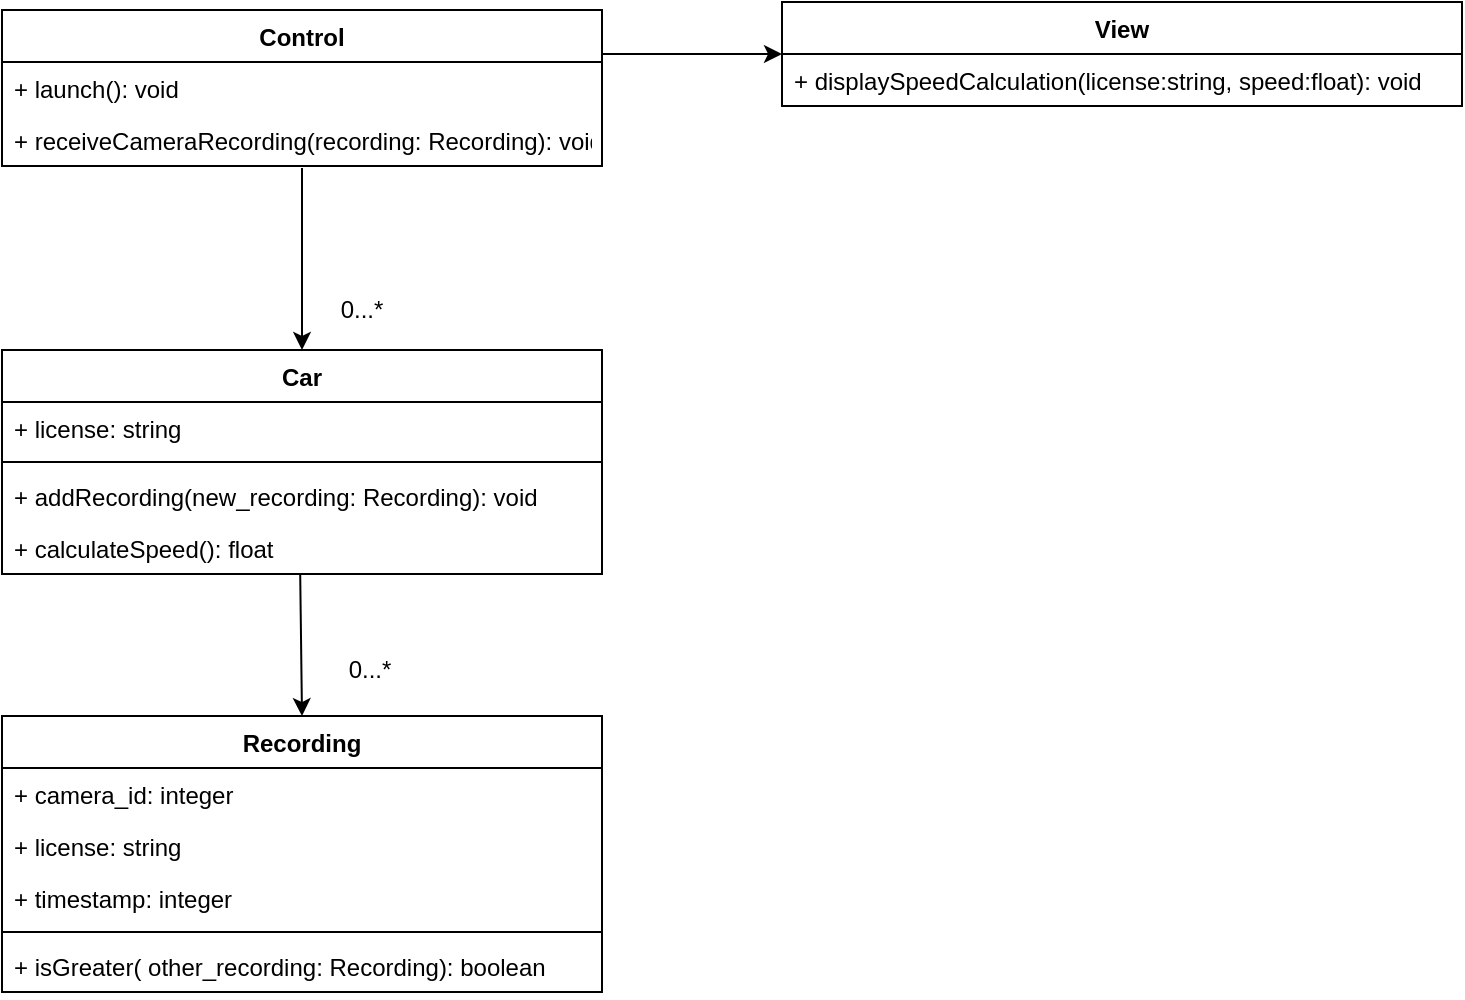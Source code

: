 <mxfile version="13.5.8" type="device"><diagram id="C5RBs43oDa-KdzZeNtuy" name="Page-1"><mxGraphModel dx="946" dy="589" grid="1" gridSize="10" guides="1" tooltips="1" connect="1" arrows="1" fold="1" page="1" pageScale="1" pageWidth="827" pageHeight="1169" math="0" shadow="0"><root><mxCell id="WIyWlLk6GJQsqaUBKTNV-0"/><mxCell id="WIyWlLk6GJQsqaUBKTNV-1" parent="WIyWlLk6GJQsqaUBKTNV-0"/><mxCell id="jZSQULSrJFv9T81PRosH-0" value="Control" style="swimlane;fontStyle=1;align=center;verticalAlign=top;childLayout=stackLayout;horizontal=1;startSize=26;horizontalStack=0;resizeParent=1;resizeParentMax=0;resizeLast=0;collapsible=1;marginBottom=0;" vertex="1" parent="WIyWlLk6GJQsqaUBKTNV-1"><mxGeometry x="150" y="150" width="300" height="78" as="geometry"/></mxCell><mxCell id="jZSQULSrJFv9T81PRosH-28" value="+ launch(): void" style="text;strokeColor=none;fillColor=none;align=left;verticalAlign=top;spacingLeft=4;spacingRight=4;overflow=hidden;rotatable=0;points=[[0,0.5],[1,0.5]];portConstraint=eastwest;" vertex="1" parent="jZSQULSrJFv9T81PRosH-0"><mxGeometry y="26" width="300" height="26" as="geometry"/></mxCell><mxCell id="jZSQULSrJFv9T81PRosH-3" value="+ receiveCameraRecording(recording: Recording): void" style="text;strokeColor=none;fillColor=none;align=left;verticalAlign=top;spacingLeft=4;spacingRight=4;overflow=hidden;rotatable=0;points=[[0,0.5],[1,0.5]];portConstraint=eastwest;" vertex="1" parent="jZSQULSrJFv9T81PRosH-0"><mxGeometry y="52" width="300" height="26" as="geometry"/></mxCell><mxCell id="jZSQULSrJFv9T81PRosH-8" value="" style="endArrow=classic;html=1;entryX=0;entryY=0.5;entryDx=0;entryDy=0;" edge="1" parent="WIyWlLk6GJQsqaUBKTNV-1" target="jZSQULSrJFv9T81PRosH-4"><mxGeometry width="50" height="50" relative="1" as="geometry"><mxPoint x="450" y="172" as="sourcePoint"/><mxPoint x="400" y="80" as="targetPoint"/></mxGeometry></mxCell><mxCell id="jZSQULSrJFv9T81PRosH-9" value="Car" style="swimlane;fontStyle=1;align=center;verticalAlign=top;childLayout=stackLayout;horizontal=1;startSize=26;horizontalStack=0;resizeParent=1;resizeParentMax=0;resizeLast=0;collapsible=1;marginBottom=0;" vertex="1" parent="WIyWlLk6GJQsqaUBKTNV-1"><mxGeometry x="150" y="320" width="300" height="112" as="geometry"/></mxCell><mxCell id="jZSQULSrJFv9T81PRosH-10" value="+ license: string" style="text;strokeColor=none;fillColor=none;align=left;verticalAlign=top;spacingLeft=4;spacingRight=4;overflow=hidden;rotatable=0;points=[[0,0.5],[1,0.5]];portConstraint=eastwest;" vertex="1" parent="jZSQULSrJFv9T81PRosH-9"><mxGeometry y="26" width="300" height="26" as="geometry"/></mxCell><mxCell id="jZSQULSrJFv9T81PRosH-11" value="" style="line;strokeWidth=1;fillColor=none;align=left;verticalAlign=middle;spacingTop=-1;spacingLeft=3;spacingRight=3;rotatable=0;labelPosition=right;points=[];portConstraint=eastwest;" vertex="1" parent="jZSQULSrJFv9T81PRosH-9"><mxGeometry y="52" width="300" height="8" as="geometry"/></mxCell><mxCell id="jZSQULSrJFv9T81PRosH-12" value="+ addRecording(new_recording: Recording): void" style="text;strokeColor=none;fillColor=none;align=left;verticalAlign=top;spacingLeft=4;spacingRight=4;overflow=hidden;rotatable=0;points=[[0,0.5],[1,0.5]];portConstraint=eastwest;" vertex="1" parent="jZSQULSrJFv9T81PRosH-9"><mxGeometry y="60" width="300" height="26" as="geometry"/></mxCell><mxCell id="jZSQULSrJFv9T81PRosH-13" value="+ calculateSpeed(): float" style="text;strokeColor=none;fillColor=none;align=left;verticalAlign=top;spacingLeft=4;spacingRight=4;overflow=hidden;rotatable=0;points=[[0,0.5],[1,0.5]];portConstraint=eastwest;" vertex="1" parent="jZSQULSrJFv9T81PRosH-9"><mxGeometry y="86" width="300" height="26" as="geometry"/></mxCell><mxCell id="jZSQULSrJFv9T81PRosH-14" value="Recording" style="swimlane;fontStyle=1;align=center;verticalAlign=top;childLayout=stackLayout;horizontal=1;startSize=26;horizontalStack=0;resizeParent=1;resizeParentMax=0;resizeLast=0;collapsible=1;marginBottom=0;" vertex="1" parent="WIyWlLk6GJQsqaUBKTNV-1"><mxGeometry x="150" y="503" width="300" height="138" as="geometry"/></mxCell><mxCell id="jZSQULSrJFv9T81PRosH-19" value="+ camera_id: integer" style="text;strokeColor=none;fillColor=none;align=left;verticalAlign=top;spacingLeft=4;spacingRight=4;overflow=hidden;rotatable=0;points=[[0,0.5],[1,0.5]];portConstraint=eastwest;" vertex="1" parent="jZSQULSrJFv9T81PRosH-14"><mxGeometry y="26" width="300" height="26" as="geometry"/></mxCell><mxCell id="jZSQULSrJFv9T81PRosH-15" value="+ license: string" style="text;strokeColor=none;fillColor=none;align=left;verticalAlign=top;spacingLeft=4;spacingRight=4;overflow=hidden;rotatable=0;points=[[0,0.5],[1,0.5]];portConstraint=eastwest;" vertex="1" parent="jZSQULSrJFv9T81PRosH-14"><mxGeometry y="52" width="300" height="26" as="geometry"/></mxCell><mxCell id="jZSQULSrJFv9T81PRosH-20" value="+ timestamp: integer" style="text;strokeColor=none;fillColor=none;align=left;verticalAlign=top;spacingLeft=4;spacingRight=4;overflow=hidden;rotatable=0;points=[[0,0.5],[1,0.5]];portConstraint=eastwest;" vertex="1" parent="jZSQULSrJFv9T81PRosH-14"><mxGeometry y="78" width="300" height="26" as="geometry"/></mxCell><mxCell id="jZSQULSrJFv9T81PRosH-16" value="" style="line;strokeWidth=1;fillColor=none;align=left;verticalAlign=middle;spacingTop=-1;spacingLeft=3;spacingRight=3;rotatable=0;labelPosition=right;points=[];portConstraint=eastwest;" vertex="1" parent="jZSQULSrJFv9T81PRosH-14"><mxGeometry y="104" width="300" height="8" as="geometry"/></mxCell><mxCell id="jZSQULSrJFv9T81PRosH-17" value="+ isGreater( other_recording: Recording): boolean" style="text;strokeColor=none;fillColor=none;align=left;verticalAlign=top;spacingLeft=4;spacingRight=4;overflow=hidden;rotatable=0;points=[[0,0.5],[1,0.5]];portConstraint=eastwest;" vertex="1" parent="jZSQULSrJFv9T81PRosH-14"><mxGeometry y="112" width="300" height="26" as="geometry"/></mxCell><mxCell id="jZSQULSrJFv9T81PRosH-4" value="View" style="swimlane;fontStyle=1;align=center;verticalAlign=top;childLayout=stackLayout;horizontal=1;startSize=26;horizontalStack=0;resizeParent=1;resizeParentMax=0;resizeLast=0;collapsible=1;marginBottom=0;" vertex="1" parent="WIyWlLk6GJQsqaUBKTNV-1"><mxGeometry x="540" y="146" width="340" height="52" as="geometry"/></mxCell><mxCell id="jZSQULSrJFv9T81PRosH-7" value="+ displaySpeedCalculation(license:string, speed:float): void" style="text;strokeColor=none;fillColor=none;align=left;verticalAlign=top;spacingLeft=4;spacingRight=4;overflow=hidden;rotatable=0;points=[[0,0.5],[1,0.5]];portConstraint=eastwest;" vertex="1" parent="jZSQULSrJFv9T81PRosH-4"><mxGeometry y="26" width="340" height="26" as="geometry"/></mxCell><mxCell id="jZSQULSrJFv9T81PRosH-22" value="" style="endArrow=classic;html=1;exitX=0.5;exitY=1.038;exitDx=0;exitDy=0;exitPerimeter=0;entryX=0.5;entryY=0;entryDx=0;entryDy=0;" edge="1" parent="WIyWlLk6GJQsqaUBKTNV-1" source="jZSQULSrJFv9T81PRosH-3" target="jZSQULSrJFv9T81PRosH-9"><mxGeometry width="50" height="50" relative="1" as="geometry"><mxPoint x="390" y="510" as="sourcePoint"/><mxPoint x="440" y="460" as="targetPoint"/></mxGeometry></mxCell><mxCell id="jZSQULSrJFv9T81PRosH-23" value="" style="endArrow=classic;html=1;exitX=0.497;exitY=1;exitDx=0;exitDy=0;exitPerimeter=0;entryX=0.5;entryY=0;entryDx=0;entryDy=0;" edge="1" parent="WIyWlLk6GJQsqaUBKTNV-1" source="jZSQULSrJFv9T81PRosH-13" target="jZSQULSrJFv9T81PRosH-14"><mxGeometry width="50" height="50" relative="1" as="geometry"><mxPoint x="530" y="500" as="sourcePoint"/><mxPoint x="580" y="450" as="targetPoint"/></mxGeometry></mxCell><mxCell id="jZSQULSrJFv9T81PRosH-24" value="0...*" style="text;html=1;strokeColor=none;fillColor=none;align=center;verticalAlign=middle;whiteSpace=wrap;rounded=0;" vertex="1" parent="WIyWlLk6GJQsqaUBKTNV-1"><mxGeometry x="310" y="290" width="40" height="20" as="geometry"/></mxCell><mxCell id="jZSQULSrJFv9T81PRosH-25" value="0...*" style="text;html=1;strokeColor=none;fillColor=none;align=center;verticalAlign=middle;whiteSpace=wrap;rounded=0;" vertex="1" parent="WIyWlLk6GJQsqaUBKTNV-1"><mxGeometry x="314" y="470" width="40" height="20" as="geometry"/></mxCell></root></mxGraphModel></diagram></mxfile>